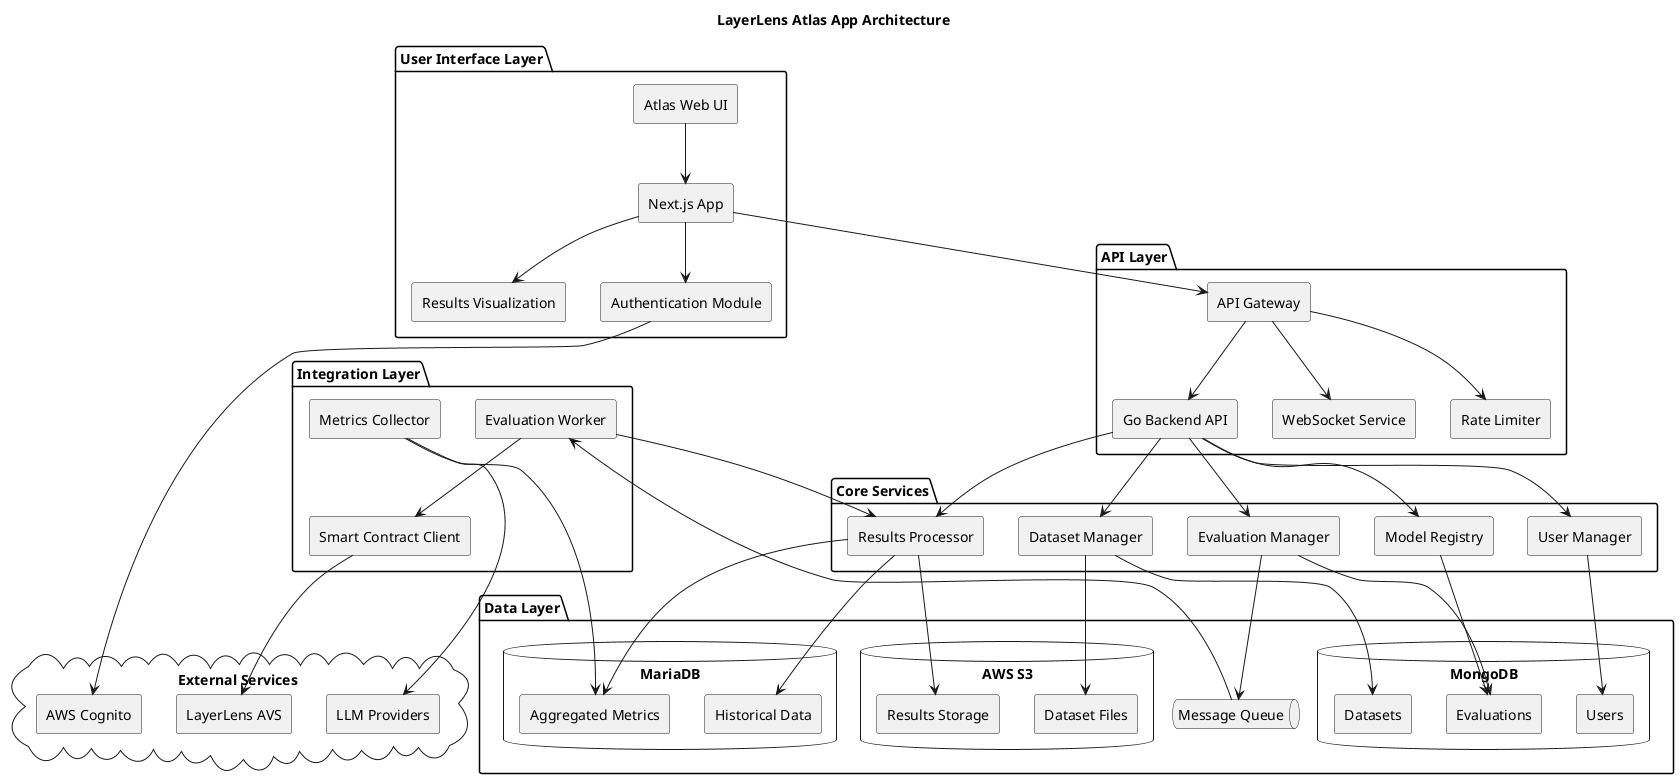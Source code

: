 @startuml
skinparam componentStyle rectangle
skinparam backgroundColor white
skinparam handwritten false

title LayerLens Atlas App Architecture

package "User Interface Layer" {
  [Atlas Web UI] as WebUI
  [Next.js App] as NextApp
  [Authentication Module] as Auth
  [Results Visualization] as Viz
}

package "API Layer" {
  [API Gateway] as ApiGw
  [Go Backend API] as GoBackend
  [WebSocket Service] as WebSocket
  [Rate Limiter] as RateLim
}

package "Core Services" {
  [Evaluation Manager] as EvalManager
  [Model Registry] as ModelRegistry
  [Dataset Manager] as DatasetManager
  [User Manager] as UserManager
  [Results Processor] as ResultsProcessor
}

package "Integration Layer" {
  [Evaluation Worker] as Worker
  [Smart Contract Client] as ContractClient
  [Metrics Collector] as MetricsCollector
}

package "Data Layer" {
  database "MongoDB" as MongoDB {
    [Evaluations] as MongoEvals
    [Users] as MongoUsers
    [Datasets] as MongoDsets
  }
  
  database "MariaDB" as MariaDB {
    [Aggregated Metrics] as MetricsDB
    [Historical Data] as HistoryDB
  }
  
  database "AWS S3" as S3 {
    [Results Storage] as ResultsS3
    [Dataset Files] as DatasetsS3
  }
  
  queue "Message Queue" as Queue
}

cloud "External Services" {
  [AWS Cognito] as Cognito
  [LayerLens AVS] as AVS
  [LLM Providers] as LLMs
}

' User interactions
WebUI --> NextApp
NextApp --> Auth
NextApp --> Viz
NextApp --> ApiGw

' API interactions
Auth --> Cognito
ApiGw --> GoBackend
ApiGw --> WebSocket
ApiGw --> RateLim

' Core service connections
GoBackend --> EvalManager
GoBackend --> ModelRegistry
GoBackend --> DatasetManager
GoBackend --> UserManager
GoBackend --> ResultsProcessor

' Data connections
EvalManager --> MongoEvals
ModelRegistry --> MongoEvals
DatasetManager --> MongoDsets
UserManager --> MongoUsers
ResultsProcessor --> MetricsDB
ResultsProcessor --> HistoryDB

' Integration connections
EvalManager --> Queue
Queue --> Worker
Worker --> ContractClient
Worker --> ResultsProcessor
ContractClient --> AVS
MetricsCollector --> LLMs
MetricsCollector --> MetricsDB

' Storage connections
DatasetManager --> DatasetsS3
ResultsProcessor --> ResultsS3

@enduml